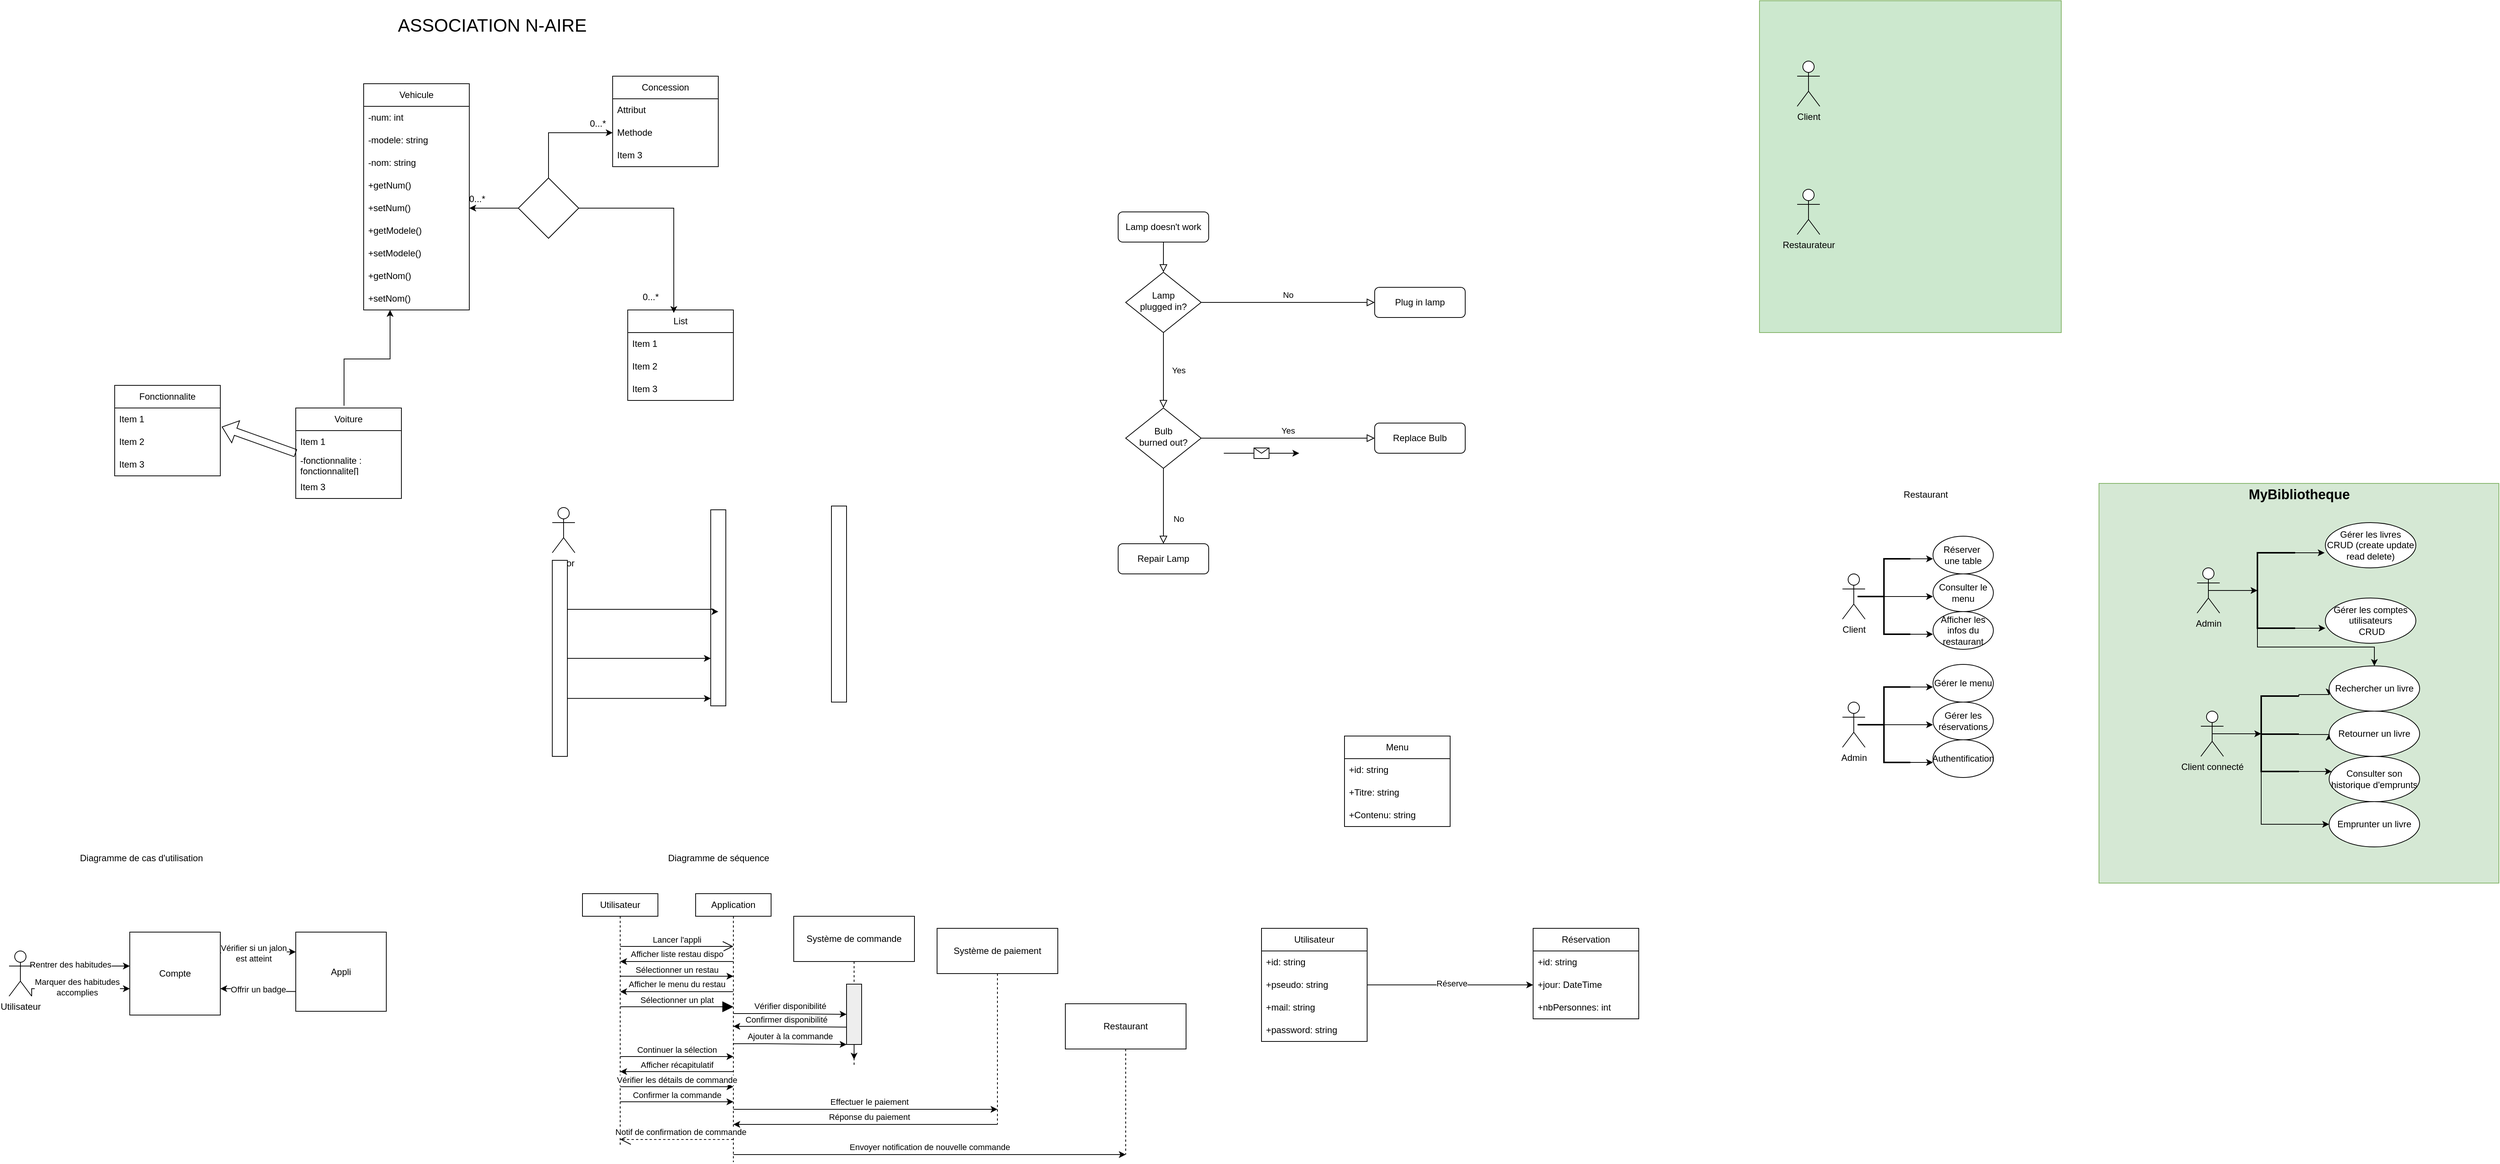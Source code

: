 <mxfile version="24.7.6">
  <diagram id="C5RBs43oDa-KdzZeNtuy" name="Page-1">
    <mxGraphModel dx="3915" dy="1923" grid="1" gridSize="10" guides="1" tooltips="1" connect="1" arrows="1" fold="1" page="1" pageScale="1" pageWidth="827" pageHeight="1169" math="0" shadow="0">
      <root>
        <mxCell id="WIyWlLk6GJQsqaUBKTNV-0" />
        <mxCell id="WIyWlLk6GJQsqaUBKTNV-1" parent="WIyWlLk6GJQsqaUBKTNV-0" />
        <mxCell id="DvNPFQrlPQLa8HUG5rgm-89" value="" style="rounded=0;whiteSpace=wrap;html=1;fillColor=#CCE8CE;strokeColor=#82b366;gradientColor=none;" parent="WIyWlLk6GJQsqaUBKTNV-1" vertex="1">
          <mxGeometry x="-20" y="-390" width="400" height="440" as="geometry" />
        </mxCell>
        <mxCell id="DvNPFQrlPQLa8HUG5rgm-78" value="" style="whiteSpace=wrap;html=1;aspect=fixed;fillColor=#D5E8D4;strokeColor=#82b366;" parent="WIyWlLk6GJQsqaUBKTNV-1" vertex="1">
          <mxGeometry x="430" y="250" width="530" height="530" as="geometry" />
        </mxCell>
        <mxCell id="WIyWlLk6GJQsqaUBKTNV-2" value="" style="rounded=0;html=1;jettySize=auto;orthogonalLoop=1;fontSize=11;endArrow=block;endFill=0;endSize=8;strokeWidth=1;shadow=0;labelBackgroundColor=none;edgeStyle=orthogonalEdgeStyle;" parent="WIyWlLk6GJQsqaUBKTNV-1" source="WIyWlLk6GJQsqaUBKTNV-3" target="WIyWlLk6GJQsqaUBKTNV-6" edge="1">
          <mxGeometry relative="1" as="geometry" />
        </mxCell>
        <mxCell id="WIyWlLk6GJQsqaUBKTNV-3" value="Lamp doesn&#39;t work" style="rounded=1;whiteSpace=wrap;html=1;fontSize=12;glass=0;strokeWidth=1;shadow=0;" parent="WIyWlLk6GJQsqaUBKTNV-1" vertex="1">
          <mxGeometry x="-870" y="-110" width="120" height="40" as="geometry" />
        </mxCell>
        <mxCell id="WIyWlLk6GJQsqaUBKTNV-4" value="Yes" style="rounded=0;html=1;jettySize=auto;orthogonalLoop=1;fontSize=11;endArrow=block;endFill=0;endSize=8;strokeWidth=1;shadow=0;labelBackgroundColor=none;edgeStyle=orthogonalEdgeStyle;" parent="WIyWlLk6GJQsqaUBKTNV-1" source="WIyWlLk6GJQsqaUBKTNV-6" target="WIyWlLk6GJQsqaUBKTNV-10" edge="1">
          <mxGeometry y="20" relative="1" as="geometry">
            <mxPoint as="offset" />
          </mxGeometry>
        </mxCell>
        <mxCell id="WIyWlLk6GJQsqaUBKTNV-5" value="No" style="edgeStyle=orthogonalEdgeStyle;rounded=0;html=1;jettySize=auto;orthogonalLoop=1;fontSize=11;endArrow=block;endFill=0;endSize=8;strokeWidth=1;shadow=0;labelBackgroundColor=none;" parent="WIyWlLk6GJQsqaUBKTNV-1" source="WIyWlLk6GJQsqaUBKTNV-6" target="WIyWlLk6GJQsqaUBKTNV-7" edge="1">
          <mxGeometry y="10" relative="1" as="geometry">
            <mxPoint as="offset" />
          </mxGeometry>
        </mxCell>
        <mxCell id="WIyWlLk6GJQsqaUBKTNV-6" value="Lamp&lt;br&gt;plugged in?" style="rhombus;whiteSpace=wrap;html=1;shadow=0;fontFamily=Helvetica;fontSize=12;align=center;strokeWidth=1;spacing=6;spacingTop=-4;" parent="WIyWlLk6GJQsqaUBKTNV-1" vertex="1">
          <mxGeometry x="-860" y="-30" width="100" height="80" as="geometry" />
        </mxCell>
        <mxCell id="WIyWlLk6GJQsqaUBKTNV-7" value="Plug in lamp" style="rounded=1;whiteSpace=wrap;html=1;fontSize=12;glass=0;strokeWidth=1;shadow=0;" parent="WIyWlLk6GJQsqaUBKTNV-1" vertex="1">
          <mxGeometry x="-530" y="-10" width="120" height="40" as="geometry" />
        </mxCell>
        <mxCell id="WIyWlLk6GJQsqaUBKTNV-8" value="No" style="rounded=0;html=1;jettySize=auto;orthogonalLoop=1;fontSize=11;endArrow=block;endFill=0;endSize=8;strokeWidth=1;shadow=0;labelBackgroundColor=none;edgeStyle=orthogonalEdgeStyle;" parent="WIyWlLk6GJQsqaUBKTNV-1" source="WIyWlLk6GJQsqaUBKTNV-10" target="WIyWlLk6GJQsqaUBKTNV-11" edge="1">
          <mxGeometry x="0.333" y="20" relative="1" as="geometry">
            <mxPoint as="offset" />
          </mxGeometry>
        </mxCell>
        <mxCell id="WIyWlLk6GJQsqaUBKTNV-9" value="Yes" style="edgeStyle=orthogonalEdgeStyle;rounded=0;html=1;jettySize=auto;orthogonalLoop=1;fontSize=11;endArrow=block;endFill=0;endSize=8;strokeWidth=1;shadow=0;labelBackgroundColor=none;" parent="WIyWlLk6GJQsqaUBKTNV-1" source="WIyWlLk6GJQsqaUBKTNV-10" target="WIyWlLk6GJQsqaUBKTNV-12" edge="1">
          <mxGeometry y="10" relative="1" as="geometry">
            <mxPoint as="offset" />
          </mxGeometry>
        </mxCell>
        <mxCell id="WIyWlLk6GJQsqaUBKTNV-10" value="Bulb&lt;br&gt;burned out?" style="rhombus;whiteSpace=wrap;html=1;shadow=0;fontFamily=Helvetica;fontSize=12;align=center;strokeWidth=1;spacing=6;spacingTop=-4;" parent="WIyWlLk6GJQsqaUBKTNV-1" vertex="1">
          <mxGeometry x="-860" y="150" width="100" height="80" as="geometry" />
        </mxCell>
        <mxCell id="WIyWlLk6GJQsqaUBKTNV-11" value="Repair Lamp" style="rounded=1;whiteSpace=wrap;html=1;fontSize=12;glass=0;strokeWidth=1;shadow=0;" parent="WIyWlLk6GJQsqaUBKTNV-1" vertex="1">
          <mxGeometry x="-870" y="330" width="120" height="40" as="geometry" />
        </mxCell>
        <mxCell id="WIyWlLk6GJQsqaUBKTNV-12" value="Replace Bulb" style="rounded=1;whiteSpace=wrap;html=1;fontSize=12;glass=0;strokeWidth=1;shadow=0;" parent="WIyWlLk6GJQsqaUBKTNV-1" vertex="1">
          <mxGeometry x="-530" y="170" width="120" height="40" as="geometry" />
        </mxCell>
        <mxCell id="DvNPFQrlPQLa8HUG5rgm-1" value="" style="endArrow=classic;html=1;rounded=0;" parent="WIyWlLk6GJQsqaUBKTNV-1" edge="1">
          <mxGeometry relative="1" as="geometry">
            <mxPoint x="-730" y="210" as="sourcePoint" />
            <mxPoint x="-630" y="210" as="targetPoint" />
          </mxGeometry>
        </mxCell>
        <mxCell id="DvNPFQrlPQLa8HUG5rgm-2" value="" style="shape=message;html=1;outlineConnect=0;" parent="DvNPFQrlPQLa8HUG5rgm-1" vertex="1">
          <mxGeometry width="20" height="14" relative="1" as="geometry">
            <mxPoint x="-10" y="-7" as="offset" />
          </mxGeometry>
        </mxCell>
        <mxCell id="DvNPFQrlPQLa8HUG5rgm-5" value="&lt;div&gt;Client&lt;/div&gt;&lt;div&gt;&lt;br&gt;&lt;/div&gt;" style="shape=umlActor;verticalLabelPosition=bottom;verticalAlign=top;html=1;outlineConnect=0;" parent="WIyWlLk6GJQsqaUBKTNV-1" vertex="1">
          <mxGeometry x="90" y="370" width="30" height="60" as="geometry" />
        </mxCell>
        <mxCell id="DvNPFQrlPQLa8HUG5rgm-10" style="edgeStyle=orthogonalEdgeStyle;rounded=0;orthogonalLoop=1;jettySize=auto;html=1;exitX=0.271;exitY=0.49;exitDx=0;exitDy=0;exitPerimeter=0;" parent="WIyWlLk6GJQsqaUBKTNV-1" source="DvNPFQrlPQLa8HUG5rgm-7" edge="1">
          <mxGeometry relative="1" as="geometry">
            <mxPoint x="210" y="400" as="targetPoint" />
            <Array as="points">
              <mxPoint x="129" y="400" />
            </Array>
          </mxGeometry>
        </mxCell>
        <mxCell id="DvNPFQrlPQLa8HUG5rgm-11" style="edgeStyle=orthogonalEdgeStyle;rounded=0;orthogonalLoop=1;jettySize=auto;html=1;exitX=1;exitY=0;exitDx=0;exitDy=0;exitPerimeter=0;" parent="WIyWlLk6GJQsqaUBKTNV-1" source="DvNPFQrlPQLa8HUG5rgm-7" edge="1">
          <mxGeometry relative="1" as="geometry">
            <mxPoint x="210" y="350" as="targetPoint" />
          </mxGeometry>
        </mxCell>
        <mxCell id="DvNPFQrlPQLa8HUG5rgm-12" style="edgeStyle=orthogonalEdgeStyle;rounded=0;orthogonalLoop=1;jettySize=auto;html=1;exitX=1;exitY=1;exitDx=0;exitDy=0;exitPerimeter=0;" parent="WIyWlLk6GJQsqaUBKTNV-1" source="DvNPFQrlPQLa8HUG5rgm-7" edge="1">
          <mxGeometry relative="1" as="geometry">
            <mxPoint x="210" y="450" as="targetPoint" />
          </mxGeometry>
        </mxCell>
        <mxCell id="DvNPFQrlPQLa8HUG5rgm-7" value="" style="strokeWidth=2;html=1;shape=mxgraph.flowchart.annotation_2;align=left;labelPosition=right;pointerEvents=1;" parent="WIyWlLk6GJQsqaUBKTNV-1" vertex="1">
          <mxGeometry x="110" y="350" width="70" height="100" as="geometry" />
        </mxCell>
        <mxCell id="DvNPFQrlPQLa8HUG5rgm-13" value="&lt;div&gt;Réserver&amp;nbsp;&lt;/div&gt;&lt;div&gt;une table&lt;br&gt;&lt;/div&gt;" style="ellipse;whiteSpace=wrap;html=1;" parent="WIyWlLk6GJQsqaUBKTNV-1" vertex="1">
          <mxGeometry x="210" y="320" width="80" height="50" as="geometry" />
        </mxCell>
        <mxCell id="DvNPFQrlPQLa8HUG5rgm-14" value="&lt;div&gt;Consulter le &lt;br&gt;&lt;/div&gt;&lt;div&gt;menu&lt;br&gt;&lt;/div&gt;" style="ellipse;whiteSpace=wrap;html=1;" parent="WIyWlLk6GJQsqaUBKTNV-1" vertex="1">
          <mxGeometry x="210" y="370" width="80" height="50" as="geometry" />
        </mxCell>
        <mxCell id="DvNPFQrlPQLa8HUG5rgm-15" value="&lt;div&gt;Afficher les&lt;/div&gt;&lt;div&gt;infos du restaurant&lt;br&gt;&lt;/div&gt;" style="ellipse;whiteSpace=wrap;html=1;" parent="WIyWlLk6GJQsqaUBKTNV-1" vertex="1">
          <mxGeometry x="210" y="420" width="80" height="50" as="geometry" />
        </mxCell>
        <mxCell id="DvNPFQrlPQLa8HUG5rgm-16" value="&lt;div&gt;Admin&lt;/div&gt;&lt;div&gt;&lt;br&gt;&lt;/div&gt;" style="shape=umlActor;verticalLabelPosition=bottom;verticalAlign=top;html=1;outlineConnect=0;" parent="WIyWlLk6GJQsqaUBKTNV-1" vertex="1">
          <mxGeometry x="90" y="540" width="30" height="60" as="geometry" />
        </mxCell>
        <mxCell id="DvNPFQrlPQLa8HUG5rgm-17" style="edgeStyle=orthogonalEdgeStyle;rounded=0;orthogonalLoop=1;jettySize=auto;html=1;exitX=0.271;exitY=0.49;exitDx=0;exitDy=0;exitPerimeter=0;" parent="WIyWlLk6GJQsqaUBKTNV-1" source="DvNPFQrlPQLa8HUG5rgm-20" edge="1">
          <mxGeometry relative="1" as="geometry">
            <mxPoint x="210" y="570" as="targetPoint" />
            <Array as="points">
              <mxPoint x="129" y="570" />
            </Array>
          </mxGeometry>
        </mxCell>
        <mxCell id="DvNPFQrlPQLa8HUG5rgm-18" style="edgeStyle=orthogonalEdgeStyle;rounded=0;orthogonalLoop=1;jettySize=auto;html=1;exitX=1;exitY=0;exitDx=0;exitDy=0;exitPerimeter=0;" parent="WIyWlLk6GJQsqaUBKTNV-1" source="DvNPFQrlPQLa8HUG5rgm-20" edge="1">
          <mxGeometry relative="1" as="geometry">
            <mxPoint x="210" y="520" as="targetPoint" />
          </mxGeometry>
        </mxCell>
        <mxCell id="DvNPFQrlPQLa8HUG5rgm-19" style="edgeStyle=orthogonalEdgeStyle;rounded=0;orthogonalLoop=1;jettySize=auto;html=1;exitX=1;exitY=1;exitDx=0;exitDy=0;exitPerimeter=0;" parent="WIyWlLk6GJQsqaUBKTNV-1" source="DvNPFQrlPQLa8HUG5rgm-20" edge="1">
          <mxGeometry relative="1" as="geometry">
            <mxPoint x="210" y="620" as="targetPoint" />
          </mxGeometry>
        </mxCell>
        <mxCell id="DvNPFQrlPQLa8HUG5rgm-20" value="" style="strokeWidth=2;html=1;shape=mxgraph.flowchart.annotation_2;align=left;labelPosition=right;pointerEvents=1;" parent="WIyWlLk6GJQsqaUBKTNV-1" vertex="1">
          <mxGeometry x="110" y="520" width="70" height="100" as="geometry" />
        </mxCell>
        <mxCell id="DvNPFQrlPQLa8HUG5rgm-21" value="&lt;div&gt;Gérer le menu&lt;/div&gt;" style="ellipse;whiteSpace=wrap;html=1;" parent="WIyWlLk6GJQsqaUBKTNV-1" vertex="1">
          <mxGeometry x="210" y="490" width="80" height="50" as="geometry" />
        </mxCell>
        <mxCell id="DvNPFQrlPQLa8HUG5rgm-22" value="Gérer les réservations" style="ellipse;whiteSpace=wrap;html=1;" parent="WIyWlLk6GJQsqaUBKTNV-1" vertex="1">
          <mxGeometry x="210" y="540" width="80" height="50" as="geometry" />
        </mxCell>
        <mxCell id="DvNPFQrlPQLa8HUG5rgm-23" value="Authentification" style="ellipse;whiteSpace=wrap;html=1;" parent="WIyWlLk6GJQsqaUBKTNV-1" vertex="1">
          <mxGeometry x="210" y="590" width="80" height="50" as="geometry" />
        </mxCell>
        <mxCell id="DvNPFQrlPQLa8HUG5rgm-24" value="Menu" style="swimlane;fontStyle=0;childLayout=stackLayout;horizontal=1;startSize=30;horizontalStack=0;resizeParent=1;resizeParentMax=0;resizeLast=0;collapsible=1;marginBottom=0;whiteSpace=wrap;html=1;" parent="WIyWlLk6GJQsqaUBKTNV-1" vertex="1">
          <mxGeometry x="-570" y="585" width="140" height="120" as="geometry" />
        </mxCell>
        <mxCell id="DvNPFQrlPQLa8HUG5rgm-25" value="+id: string" style="text;strokeColor=none;fillColor=none;align=left;verticalAlign=middle;spacingLeft=4;spacingRight=4;overflow=hidden;points=[[0,0.5],[1,0.5]];portConstraint=eastwest;rotatable=0;whiteSpace=wrap;html=1;" parent="DvNPFQrlPQLa8HUG5rgm-24" vertex="1">
          <mxGeometry y="30" width="140" height="30" as="geometry" />
        </mxCell>
        <mxCell id="DvNPFQrlPQLa8HUG5rgm-26" value="+Titre: string" style="text;strokeColor=none;fillColor=none;align=left;verticalAlign=middle;spacingLeft=4;spacingRight=4;overflow=hidden;points=[[0,0.5],[1,0.5]];portConstraint=eastwest;rotatable=0;whiteSpace=wrap;html=1;" parent="DvNPFQrlPQLa8HUG5rgm-24" vertex="1">
          <mxGeometry y="60" width="140" height="30" as="geometry" />
        </mxCell>
        <mxCell id="DvNPFQrlPQLa8HUG5rgm-27" value="+Contenu: string" style="text;strokeColor=none;fillColor=none;align=left;verticalAlign=middle;spacingLeft=4;spacingRight=4;overflow=hidden;points=[[0,0.5],[1,0.5]];portConstraint=eastwest;rotatable=0;whiteSpace=wrap;html=1;" parent="DvNPFQrlPQLa8HUG5rgm-24" vertex="1">
          <mxGeometry y="90" width="140" height="30" as="geometry" />
        </mxCell>
        <mxCell id="DvNPFQrlPQLa8HUG5rgm-43" style="edgeStyle=orthogonalEdgeStyle;rounded=0;orthogonalLoop=1;jettySize=auto;html=1;exitX=1;exitY=0.5;exitDx=0;exitDy=0;" parent="WIyWlLk6GJQsqaUBKTNV-1" source="DvNPFQrlPQLa8HUG5rgm-28" target="DvNPFQrlPQLa8HUG5rgm-41" edge="1">
          <mxGeometry relative="1" as="geometry" />
        </mxCell>
        <mxCell id="DvNPFQrlPQLa8HUG5rgm-44" value="&lt;div&gt;Réserve&lt;/div&gt;&lt;div&gt;&lt;br&gt;&lt;/div&gt;" style="edgeLabel;html=1;align=center;verticalAlign=middle;resizable=0;points=[];" parent="DvNPFQrlPQLa8HUG5rgm-43" vertex="1" connectable="0">
          <mxGeometry x="0.018" y="-5" relative="1" as="geometry">
            <mxPoint as="offset" />
          </mxGeometry>
        </mxCell>
        <mxCell id="DvNPFQrlPQLa8HUG5rgm-28" value="&lt;div&gt;Utilisateur&lt;/div&gt;" style="swimlane;fontStyle=0;childLayout=stackLayout;horizontal=1;startSize=30;horizontalStack=0;resizeParent=1;resizeParentMax=0;resizeLast=0;collapsible=1;marginBottom=0;whiteSpace=wrap;html=1;" parent="WIyWlLk6GJQsqaUBKTNV-1" vertex="1">
          <mxGeometry x="-680" y="840" width="140" height="150" as="geometry">
            <mxRectangle x="-680" y="810" width="60" height="30" as="alternateBounds" />
          </mxGeometry>
        </mxCell>
        <mxCell id="DvNPFQrlPQLa8HUG5rgm-29" value="&lt;div&gt;+id: string&lt;/div&gt;" style="text;strokeColor=none;fillColor=none;align=left;verticalAlign=middle;spacingLeft=4;spacingRight=4;overflow=hidden;points=[[0,0.5],[1,0.5]];portConstraint=eastwest;rotatable=0;whiteSpace=wrap;html=1;" parent="DvNPFQrlPQLa8HUG5rgm-28" vertex="1">
          <mxGeometry y="30" width="140" height="30" as="geometry" />
        </mxCell>
        <mxCell id="DvNPFQrlPQLa8HUG5rgm-30" value="+pseudo: string" style="text;strokeColor=none;fillColor=none;align=left;verticalAlign=middle;spacingLeft=4;spacingRight=4;overflow=hidden;points=[[0,0.5],[1,0.5]];portConstraint=eastwest;rotatable=0;whiteSpace=wrap;html=1;" parent="DvNPFQrlPQLa8HUG5rgm-28" vertex="1">
          <mxGeometry y="60" width="140" height="30" as="geometry" />
        </mxCell>
        <mxCell id="DvNPFQrlPQLa8HUG5rgm-31" value="&lt;div&gt;+mail: string&lt;/div&gt;" style="text;strokeColor=none;fillColor=none;align=left;verticalAlign=middle;spacingLeft=4;spacingRight=4;overflow=hidden;points=[[0,0.5],[1,0.5]];portConstraint=eastwest;rotatable=0;whiteSpace=wrap;html=1;" parent="DvNPFQrlPQLa8HUG5rgm-28" vertex="1">
          <mxGeometry y="90" width="140" height="30" as="geometry" />
        </mxCell>
        <mxCell id="DvNPFQrlPQLa8HUG5rgm-38" value="+password: string" style="text;strokeColor=none;fillColor=none;align=left;verticalAlign=middle;spacingLeft=4;spacingRight=4;overflow=hidden;points=[[0,0.5],[1,0.5]];portConstraint=eastwest;rotatable=0;whiteSpace=wrap;html=1;" parent="DvNPFQrlPQLa8HUG5rgm-28" vertex="1">
          <mxGeometry y="120" width="140" height="30" as="geometry" />
        </mxCell>
        <mxCell id="DvNPFQrlPQLa8HUG5rgm-39" value="Réservation" style="swimlane;fontStyle=0;childLayout=stackLayout;horizontal=1;startSize=30;horizontalStack=0;resizeParent=1;resizeParentMax=0;resizeLast=0;collapsible=1;marginBottom=0;whiteSpace=wrap;html=1;" parent="WIyWlLk6GJQsqaUBKTNV-1" vertex="1">
          <mxGeometry x="-320" y="840" width="140" height="120" as="geometry" />
        </mxCell>
        <mxCell id="DvNPFQrlPQLa8HUG5rgm-40" value="+id: string" style="text;strokeColor=none;fillColor=none;align=left;verticalAlign=middle;spacingLeft=4;spacingRight=4;overflow=hidden;points=[[0,0.5],[1,0.5]];portConstraint=eastwest;rotatable=0;whiteSpace=wrap;html=1;" parent="DvNPFQrlPQLa8HUG5rgm-39" vertex="1">
          <mxGeometry y="30" width="140" height="30" as="geometry" />
        </mxCell>
        <mxCell id="DvNPFQrlPQLa8HUG5rgm-41" value="+jour: DateTime" style="text;strokeColor=none;fillColor=none;align=left;verticalAlign=middle;spacingLeft=4;spacingRight=4;overflow=hidden;points=[[0,0.5],[1,0.5]];portConstraint=eastwest;rotatable=0;whiteSpace=wrap;html=1;" parent="DvNPFQrlPQLa8HUG5rgm-39" vertex="1">
          <mxGeometry y="60" width="140" height="30" as="geometry" />
        </mxCell>
        <mxCell id="DvNPFQrlPQLa8HUG5rgm-42" value="+nbPersonnes: int" style="text;strokeColor=none;fillColor=none;align=left;verticalAlign=middle;spacingLeft=4;spacingRight=4;overflow=hidden;points=[[0,0.5],[1,0.5]];portConstraint=eastwest;rotatable=0;whiteSpace=wrap;html=1;" parent="DvNPFQrlPQLa8HUG5rgm-39" vertex="1">
          <mxGeometry y="90" width="140" height="30" as="geometry" />
        </mxCell>
        <mxCell id="DvNPFQrlPQLa8HUG5rgm-45" value="Restaurant" style="text;html=1;align=center;verticalAlign=middle;resizable=0;points=[];autosize=1;strokeColor=none;fillColor=none;" parent="WIyWlLk6GJQsqaUBKTNV-1" vertex="1">
          <mxGeometry x="160" y="250" width="80" height="30" as="geometry" />
        </mxCell>
        <mxCell id="DvNPFQrlPQLa8HUG5rgm-46" value="&lt;div&gt;&lt;font style=&quot;font-size: 18px;&quot;&gt;&lt;b&gt;MyBibliotheque&lt;/b&gt;&lt;/font&gt;&lt;/div&gt;" style="text;html=1;align=center;verticalAlign=middle;resizable=0;points=[];autosize=1;strokeColor=none;fillColor=none;" parent="WIyWlLk6GJQsqaUBKTNV-1" vertex="1">
          <mxGeometry x="615" y="245" width="160" height="40" as="geometry" />
        </mxCell>
        <mxCell id="DvNPFQrlPQLa8HUG5rgm-47" value="&lt;div&gt;Admin&lt;/div&gt;&lt;div&gt;&lt;br&gt;&lt;/div&gt;" style="shape=umlActor;verticalLabelPosition=bottom;verticalAlign=top;html=1;outlineConnect=0;" parent="WIyWlLk6GJQsqaUBKTNV-1" vertex="1">
          <mxGeometry x="560" y="362" width="30" height="60" as="geometry" />
        </mxCell>
        <mxCell id="DvNPFQrlPQLa8HUG5rgm-49" style="edgeStyle=orthogonalEdgeStyle;rounded=0;orthogonalLoop=1;jettySize=auto;html=1;exitX=0.5;exitY=0.5;exitDx=0;exitDy=0;exitPerimeter=0;entryX=0;entryY=0.5;entryDx=0;entryDy=0;entryPerimeter=0;" parent="WIyWlLk6GJQsqaUBKTNV-1" source="DvNPFQrlPQLa8HUG5rgm-47" target="DvNPFQrlPQLa8HUG5rgm-52" edge="1">
          <mxGeometry relative="1" as="geometry">
            <mxPoint x="632" y="390" as="targetPoint" />
          </mxGeometry>
        </mxCell>
        <mxCell id="DvNPFQrlPQLa8HUG5rgm-56" style="edgeStyle=orthogonalEdgeStyle;rounded=0;orthogonalLoop=1;jettySize=auto;html=1;exitX=1;exitY=0;exitDx=0;exitDy=0;exitPerimeter=0;entryX=-0.008;entryY=0.667;entryDx=0;entryDy=0;entryPerimeter=0;" parent="WIyWlLk6GJQsqaUBKTNV-1" source="DvNPFQrlPQLa8HUG5rgm-52" target="DvNPFQrlPQLa8HUG5rgm-58" edge="1">
          <mxGeometry relative="1" as="geometry">
            <mxPoint x="720" y="342" as="targetPoint" />
          </mxGeometry>
        </mxCell>
        <mxCell id="DvNPFQrlPQLa8HUG5rgm-86" style="edgeStyle=orthogonalEdgeStyle;rounded=0;orthogonalLoop=1;jettySize=auto;html=1;exitX=0;exitY=1;exitDx=0;exitDy=0;exitPerimeter=0;" parent="WIyWlLk6GJQsqaUBKTNV-1" source="DvNPFQrlPQLa8HUG5rgm-52" target="DvNPFQrlPQLa8HUG5rgm-75" edge="1">
          <mxGeometry relative="1" as="geometry" />
        </mxCell>
        <mxCell id="DvNPFQrlPQLa8HUG5rgm-52" value="" style="strokeWidth=2;html=1;shape=mxgraph.flowchart.annotation_1;align=left;pointerEvents=1;" parent="WIyWlLk6GJQsqaUBKTNV-1" vertex="1">
          <mxGeometry x="640" y="342" width="50" height="100" as="geometry" />
        </mxCell>
        <mxCell id="DvNPFQrlPQLa8HUG5rgm-58" value="Gérer les livres CRUD (create update read delete)" style="ellipse;whiteSpace=wrap;html=1;" parent="WIyWlLk6GJQsqaUBKTNV-1" vertex="1">
          <mxGeometry x="730" y="302" width="120" height="60" as="geometry" />
        </mxCell>
        <mxCell id="DvNPFQrlPQLa8HUG5rgm-59" value="&lt;div&gt;Gérer les comptes &lt;br&gt;&lt;/div&gt;&lt;div&gt;utilisateurs&lt;br&gt;&lt;/div&gt;&amp;nbsp;CRUD" style="ellipse;whiteSpace=wrap;html=1;" parent="WIyWlLk6GJQsqaUBKTNV-1" vertex="1">
          <mxGeometry x="730" y="402" width="120" height="60" as="geometry" />
        </mxCell>
        <mxCell id="DvNPFQrlPQLa8HUG5rgm-64" value="Client connecté" style="shape=umlActor;verticalLabelPosition=bottom;verticalAlign=top;html=1;outlineConnect=0;" parent="WIyWlLk6GJQsqaUBKTNV-1" vertex="1">
          <mxGeometry x="565" y="552" width="30" height="60" as="geometry" />
        </mxCell>
        <mxCell id="DvNPFQrlPQLa8HUG5rgm-65" style="edgeStyle=orthogonalEdgeStyle;rounded=0;orthogonalLoop=1;jettySize=auto;html=1;exitX=0.5;exitY=0.5;exitDx=0;exitDy=0;exitPerimeter=0;entryX=0;entryY=0.5;entryDx=0;entryDy=0;entryPerimeter=0;" parent="WIyWlLk6GJQsqaUBKTNV-1" source="DvNPFQrlPQLa8HUG5rgm-64" target="DvNPFQrlPQLa8HUG5rgm-69" edge="1">
          <mxGeometry relative="1" as="geometry">
            <mxPoint x="637" y="580" as="targetPoint" />
          </mxGeometry>
        </mxCell>
        <mxCell id="DvNPFQrlPQLa8HUG5rgm-66" style="edgeStyle=orthogonalEdgeStyle;rounded=0;orthogonalLoop=1;jettySize=auto;html=1;exitX=1;exitY=0.5;exitDx=0;exitDy=0;exitPerimeter=0;" parent="WIyWlLk6GJQsqaUBKTNV-1" source="DvNPFQrlPQLa8HUG5rgm-69" edge="1">
          <mxGeometry relative="1" as="geometry">
            <mxPoint x="735" y="582" as="targetPoint" />
            <Array as="points">
              <mxPoint x="645" y="582" />
              <mxPoint x="645" y="583" />
            </Array>
          </mxGeometry>
        </mxCell>
        <mxCell id="DvNPFQrlPQLa8HUG5rgm-68" style="edgeStyle=orthogonalEdgeStyle;rounded=0;orthogonalLoop=1;jettySize=auto;html=1;exitX=1;exitY=1;exitDx=0;exitDy=0;exitPerimeter=0;" parent="WIyWlLk6GJQsqaUBKTNV-1" source="DvNPFQrlPQLa8HUG5rgm-69" target="DvNPFQrlPQLa8HUG5rgm-72" edge="1">
          <mxGeometry relative="1" as="geometry">
            <mxPoint x="725" y="632" as="targetPoint" />
            <Array as="points">
              <mxPoint x="705" y="632" />
              <mxPoint x="705" y="632" />
            </Array>
          </mxGeometry>
        </mxCell>
        <mxCell id="DvNPFQrlPQLa8HUG5rgm-84" style="edgeStyle=orthogonalEdgeStyle;rounded=0;orthogonalLoop=1;jettySize=auto;html=1;exitX=1;exitY=0;exitDx=0;exitDy=0;exitPerimeter=0;entryX=0;entryY=0.65;entryDx=0;entryDy=0;entryPerimeter=0;" parent="WIyWlLk6GJQsqaUBKTNV-1" source="DvNPFQrlPQLa8HUG5rgm-69" target="DvNPFQrlPQLa8HUG5rgm-75" edge="1">
          <mxGeometry relative="1" as="geometry">
            <Array as="points">
              <mxPoint x="695" y="530" />
            </Array>
          </mxGeometry>
        </mxCell>
        <mxCell id="DvNPFQrlPQLa8HUG5rgm-87" style="edgeStyle=orthogonalEdgeStyle;rounded=0;orthogonalLoop=1;jettySize=auto;html=1;exitX=0;exitY=1;exitDx=0;exitDy=0;exitPerimeter=0;entryX=0;entryY=0.5;entryDx=0;entryDy=0;" parent="WIyWlLk6GJQsqaUBKTNV-1" source="DvNPFQrlPQLa8HUG5rgm-69" target="DvNPFQrlPQLa8HUG5rgm-70" edge="1">
          <mxGeometry relative="1" as="geometry" />
        </mxCell>
        <mxCell id="DvNPFQrlPQLa8HUG5rgm-69" value="" style="strokeWidth=2;html=1;shape=mxgraph.flowchart.annotation_1;align=left;pointerEvents=1;" parent="WIyWlLk6GJQsqaUBKTNV-1" vertex="1">
          <mxGeometry x="645" y="532" width="50" height="100" as="geometry" />
        </mxCell>
        <mxCell id="DvNPFQrlPQLa8HUG5rgm-70" value="Emprunter un livre" style="ellipse;whiteSpace=wrap;html=1;" parent="WIyWlLk6GJQsqaUBKTNV-1" vertex="1">
          <mxGeometry x="735" y="672" width="120" height="60" as="geometry" />
        </mxCell>
        <mxCell id="DvNPFQrlPQLa8HUG5rgm-71" value="Retourner un livre" style="ellipse;whiteSpace=wrap;html=1;" parent="WIyWlLk6GJQsqaUBKTNV-1" vertex="1">
          <mxGeometry x="735" y="552" width="120" height="60" as="geometry" />
        </mxCell>
        <mxCell id="DvNPFQrlPQLa8HUG5rgm-72" value="Consulter son historique d&#39;emprunts" style="ellipse;whiteSpace=wrap;html=1;" parent="WIyWlLk6GJQsqaUBKTNV-1" vertex="1">
          <mxGeometry x="735" y="612" width="120" height="60" as="geometry" />
        </mxCell>
        <mxCell id="DvNPFQrlPQLa8HUG5rgm-75" value="Rechercher un livre" style="ellipse;whiteSpace=wrap;html=1;" parent="WIyWlLk6GJQsqaUBKTNV-1" vertex="1">
          <mxGeometry x="735" y="492" width="120" height="60" as="geometry" />
        </mxCell>
        <mxCell id="DvNPFQrlPQLa8HUG5rgm-77" style="edgeStyle=orthogonalEdgeStyle;rounded=0;orthogonalLoop=1;jettySize=auto;html=1;exitX=1;exitY=1;exitDx=0;exitDy=0;exitPerimeter=0;entryX=0;entryY=0.667;entryDx=0;entryDy=0;entryPerimeter=0;" parent="WIyWlLk6GJQsqaUBKTNV-1" source="DvNPFQrlPQLa8HUG5rgm-52" target="DvNPFQrlPQLa8HUG5rgm-59" edge="1">
          <mxGeometry relative="1" as="geometry">
            <Array as="points">
              <mxPoint x="700" y="442" />
              <mxPoint x="700" y="442" />
            </Array>
          </mxGeometry>
        </mxCell>
        <mxCell id="DvNPFQrlPQLa8HUG5rgm-88" value="&lt;div&gt;Client&lt;/div&gt;" style="shape=umlActor;verticalLabelPosition=bottom;verticalAlign=top;html=1;outlineConnect=0;" parent="WIyWlLk6GJQsqaUBKTNV-1" vertex="1">
          <mxGeometry x="30" y="-310" width="30" height="60" as="geometry" />
        </mxCell>
        <mxCell id="DvNPFQrlPQLa8HUG5rgm-91" value="Restaurateur" style="shape=umlActor;verticalLabelPosition=bottom;verticalAlign=top;html=1;outlineConnect=0;" parent="WIyWlLk6GJQsqaUBKTNV-1" vertex="1">
          <mxGeometry x="30" y="-140" width="30" height="60" as="geometry" />
        </mxCell>
        <mxCell id="wm_4jTqY7Mzt1EPITbWG-0" value="Actor" style="shape=umlActor;verticalLabelPosition=bottom;verticalAlign=top;html=1;outlineConnect=0;" parent="WIyWlLk6GJQsqaUBKTNV-1" vertex="1">
          <mxGeometry x="-1620" y="282" width="30" height="60" as="geometry" />
        </mxCell>
        <mxCell id="wm_4jTqY7Mzt1EPITbWG-6" value="" style="rounded=0;whiteSpace=wrap;html=1;" parent="WIyWlLk6GJQsqaUBKTNV-1" vertex="1">
          <mxGeometry x="-1620" y="352" width="20" height="260" as="geometry" />
        </mxCell>
        <mxCell id="wm_4jTqY7Mzt1EPITbWG-7" value="" style="rounded=0;whiteSpace=wrap;html=1;" parent="WIyWlLk6GJQsqaUBKTNV-1" vertex="1">
          <mxGeometry x="-1250" y="280" width="20" height="260" as="geometry" />
        </mxCell>
        <mxCell id="wm_4jTqY7Mzt1EPITbWG-8" value="" style="rounded=0;whiteSpace=wrap;html=1;" parent="WIyWlLk6GJQsqaUBKTNV-1" vertex="1">
          <mxGeometry x="-1410" y="285" width="20" height="260" as="geometry" />
        </mxCell>
        <mxCell id="wm_4jTqY7Mzt1EPITbWG-9" style="edgeStyle=orthogonalEdgeStyle;rounded=0;orthogonalLoop=1;jettySize=auto;html=1;exitX=1;exitY=0.25;exitDx=0;exitDy=0;" parent="WIyWlLk6GJQsqaUBKTNV-1" source="wm_4jTqY7Mzt1EPITbWG-6" edge="1">
          <mxGeometry relative="1" as="geometry">
            <mxPoint x="-1400" y="420" as="targetPoint" />
            <Array as="points">
              <mxPoint x="-1406" y="417" />
            </Array>
          </mxGeometry>
        </mxCell>
        <mxCell id="wm_4jTqY7Mzt1EPITbWG-10" style="edgeStyle=orthogonalEdgeStyle;rounded=0;orthogonalLoop=1;jettySize=auto;html=1;" parent="WIyWlLk6GJQsqaUBKTNV-1" source="wm_4jTqY7Mzt1EPITbWG-6" edge="1">
          <mxGeometry relative="1" as="geometry">
            <mxPoint x="-1410" y="482" as="targetPoint" />
            <Array as="points">
              <mxPoint x="-1410" y="482" />
            </Array>
          </mxGeometry>
        </mxCell>
        <mxCell id="wm_4jTqY7Mzt1EPITbWG-11" style="edgeStyle=orthogonalEdgeStyle;rounded=0;orthogonalLoop=1;jettySize=auto;html=1;exitX=1;exitY=0.75;exitDx=0;exitDy=0;entryX=0;entryY=0.962;entryDx=0;entryDy=0;entryPerimeter=0;" parent="WIyWlLk6GJQsqaUBKTNV-1" source="wm_4jTqY7Mzt1EPITbWG-6" target="wm_4jTqY7Mzt1EPITbWG-8" edge="1">
          <mxGeometry relative="1" as="geometry">
            <Array as="points">
              <mxPoint x="-1600" y="535" />
            </Array>
          </mxGeometry>
        </mxCell>
        <mxCell id="wm_4jTqY7Mzt1EPITbWG-12" value="&lt;div&gt;Utilisateur&lt;/div&gt;" style="shape=rect;html=1;whiteSpace=wrap;align=center;" parent="WIyWlLk6GJQsqaUBKTNV-1" vertex="1">
          <mxGeometry x="-1580" y="794" width="100" height="30" as="geometry" />
        </mxCell>
        <mxCell id="wm_4jTqY7Mzt1EPITbWG-13" value="Application" style="shape=rect;html=1;whiteSpace=wrap;align=center;" parent="WIyWlLk6GJQsqaUBKTNV-1" vertex="1">
          <mxGeometry x="-1430" y="794" width="100" height="30" as="geometry" />
        </mxCell>
        <mxCell id="wm_4jTqY7Mzt1EPITbWG-14" value="" style="edgeStyle=none;dashed=1;html=1;endArrow=none;rounded=0;" parent="WIyWlLk6GJQsqaUBKTNV-1" source="wm_4jTqY7Mzt1EPITbWG-12" edge="1">
          <mxGeometry relative="1" as="geometry">
            <mxPoint x="-1530" y="1130" as="targetPoint" />
          </mxGeometry>
        </mxCell>
        <mxCell id="wm_4jTqY7Mzt1EPITbWG-15" value="" style="edgeStyle=none;dashed=1;html=1;endArrow=none;rounded=0;" parent="WIyWlLk6GJQsqaUBKTNV-1" source="wm_4jTqY7Mzt1EPITbWG-13" edge="1">
          <mxGeometry relative="1" as="geometry">
            <mxPoint x="-1380" y="1150" as="targetPoint" />
          </mxGeometry>
        </mxCell>
        <mxCell id="wm_4jTqY7Mzt1EPITbWG-16" value="Lancer l&#39;appli" style="edgeStyle=none;html=1;endArrow=open;verticalAlign=bottom;endSize=12;rounded=0;" parent="WIyWlLk6GJQsqaUBKTNV-1" edge="1">
          <mxGeometry relative="1" as="geometry">
            <mxPoint x="-1530" y="864" as="sourcePoint" />
            <mxPoint x="-1380" y="864" as="targetPoint" />
          </mxGeometry>
        </mxCell>
        <mxCell id="wm_4jTqY7Mzt1EPITbWG-17" value="Sélectionner un plat" style="edgeStyle=none;html=1;endArrow=block;verticalAlign=bottom;endSize=12;endFill=1;rounded=0;" parent="WIyWlLk6GJQsqaUBKTNV-1" edge="1">
          <mxGeometry relative="1" as="geometry">
            <mxPoint x="-1530" y="944" as="sourcePoint" />
            <mxPoint x="-1380" y="944" as="targetPoint" />
          </mxGeometry>
        </mxCell>
        <mxCell id="wm_4jTqY7Mzt1EPITbWG-18" value="" style="edgeStyle=none;html=1;endArrow=open;verticalAlign=bottom;endSize=12;endFill=1;dashed=1;rounded=0;" parent="WIyWlLk6GJQsqaUBKTNV-1" edge="1">
          <mxGeometry relative="1" as="geometry">
            <mxPoint x="-1380" y="1120" as="sourcePoint" />
            <mxPoint x="-1530" y="1120" as="targetPoint" />
          </mxGeometry>
        </mxCell>
        <mxCell id="wm_4jTqY7Mzt1EPITbWG-49" value="Notif de confirmation de commande" style="edgeLabel;html=1;align=center;verticalAlign=middle;resizable=0;points=[];" parent="wm_4jTqY7Mzt1EPITbWG-18" vertex="1" connectable="0">
          <mxGeometry x="-0.267" y="-3" relative="1" as="geometry">
            <mxPoint x="-15" y="-7" as="offset" />
          </mxGeometry>
        </mxCell>
        <mxCell id="wm_4jTqY7Mzt1EPITbWG-21" value="" style="endArrow=classic;html=1;rounded=0;" parent="WIyWlLk6GJQsqaUBKTNV-1" edge="1">
          <mxGeometry relative="1" as="geometry">
            <mxPoint x="-1530" y="903.5" as="sourcePoint" />
            <mxPoint x="-1380" y="903.5" as="targetPoint" />
          </mxGeometry>
        </mxCell>
        <mxCell id="wm_4jTqY7Mzt1EPITbWG-22" value="Sélectionner un restau" style="edgeLabel;resizable=0;html=1;;align=center;verticalAlign=middle;" parent="wm_4jTqY7Mzt1EPITbWG-21" connectable="0" vertex="1">
          <mxGeometry relative="1" as="geometry">
            <mxPoint y="-9" as="offset" />
          </mxGeometry>
        </mxCell>
        <mxCell id="wm_4jTqY7Mzt1EPITbWG-23" value="" style="endArrow=classic;html=1;rounded=0;" parent="WIyWlLk6GJQsqaUBKTNV-1" edge="1">
          <mxGeometry relative="1" as="geometry">
            <mxPoint x="-1380" y="884" as="sourcePoint" />
            <mxPoint x="-1530" y="884" as="targetPoint" />
          </mxGeometry>
        </mxCell>
        <mxCell id="wm_4jTqY7Mzt1EPITbWG-24" value="Afficher liste restau dispo" style="edgeLabel;resizable=0;html=1;;align=center;verticalAlign=middle;" parent="wm_4jTqY7Mzt1EPITbWG-23" connectable="0" vertex="1">
          <mxGeometry relative="1" as="geometry">
            <mxPoint y="-10" as="offset" />
          </mxGeometry>
        </mxCell>
        <mxCell id="wm_4jTqY7Mzt1EPITbWG-25" value="" style="endArrow=classic;html=1;rounded=0;" parent="WIyWlLk6GJQsqaUBKTNV-1" edge="1">
          <mxGeometry relative="1" as="geometry">
            <mxPoint x="-1380" y="924" as="sourcePoint" />
            <mxPoint x="-1530" y="924" as="targetPoint" />
          </mxGeometry>
        </mxCell>
        <mxCell id="wm_4jTqY7Mzt1EPITbWG-26" value="Afficher le menu du restau" style="edgeLabel;resizable=0;html=1;;align=center;verticalAlign=middle;" parent="wm_4jTqY7Mzt1EPITbWG-25" connectable="0" vertex="1">
          <mxGeometry relative="1" as="geometry">
            <mxPoint y="-10" as="offset" />
          </mxGeometry>
        </mxCell>
        <mxCell id="wm_4jTqY7Mzt1EPITbWG-28" value="Système de commande" style="shape=rect;html=1;whiteSpace=wrap;align=center;" parent="WIyWlLk6GJQsqaUBKTNV-1" vertex="1">
          <mxGeometry x="-1300" y="824" width="160" height="60" as="geometry" />
        </mxCell>
        <mxCell id="wm_4jTqY7Mzt1EPITbWG-35" style="edgeStyle=orthogonalEdgeStyle;rounded=0;orthogonalLoop=1;jettySize=auto;html=1;exitX=0.5;exitY=1;exitDx=0;exitDy=0;" parent="WIyWlLk6GJQsqaUBKTNV-1" source="wm_4jTqY7Mzt1EPITbWG-29" edge="1">
          <mxGeometry relative="1" as="geometry">
            <mxPoint x="-1220" y="1014" as="targetPoint" />
          </mxGeometry>
        </mxCell>
        <mxCell id="wm_4jTqY7Mzt1EPITbWG-29" value="" style="shape=rect;html=1;fillColor=#eeeeee;" parent="WIyWlLk6GJQsqaUBKTNV-1" vertex="1">
          <mxGeometry x="-1230" y="914" width="20" height="80" as="geometry" />
        </mxCell>
        <mxCell id="wm_4jTqY7Mzt1EPITbWG-30" value="" style="edgeStyle=none;html=1;dashed=1;endArrow=none;rounded=0;" parent="WIyWlLk6GJQsqaUBKTNV-1" source="wm_4jTqY7Mzt1EPITbWG-28" target="wm_4jTqY7Mzt1EPITbWG-29" edge="1">
          <mxGeometry relative="1" as="geometry" />
        </mxCell>
        <mxCell id="wm_4jTqY7Mzt1EPITbWG-31" value="" style="edgeStyle=none;html=1;dashed=1;endArrow=none;rounded=0;" parent="WIyWlLk6GJQsqaUBKTNV-1" source="wm_4jTqY7Mzt1EPITbWG-29" edge="1">
          <mxGeometry x="1" relative="1" as="geometry">
            <mxPoint x="-1220" y="1024" as="targetPoint" />
          </mxGeometry>
        </mxCell>
        <mxCell id="wm_4jTqY7Mzt1EPITbWG-32" value="" style="endArrow=classic;html=1;rounded=0;entryX=0;entryY=0.5;entryDx=0;entryDy=0;" parent="WIyWlLk6GJQsqaUBKTNV-1" target="wm_4jTqY7Mzt1EPITbWG-29" edge="1">
          <mxGeometry relative="1" as="geometry">
            <mxPoint x="-1380" y="953" as="sourcePoint" />
            <mxPoint x="-1234" y="955" as="targetPoint" />
            <Array as="points">
              <mxPoint x="-1340" y="953" />
            </Array>
          </mxGeometry>
        </mxCell>
        <mxCell id="wm_4jTqY7Mzt1EPITbWG-33" value="Vérifier disponibilité" style="edgeLabel;resizable=0;html=1;;align=center;verticalAlign=middle;" parent="wm_4jTqY7Mzt1EPITbWG-32" connectable="0" vertex="1">
          <mxGeometry relative="1" as="geometry">
            <mxPoint y="-11" as="offset" />
          </mxGeometry>
        </mxCell>
        <mxCell id="wm_4jTqY7Mzt1EPITbWG-34" value="Diagramme de séquence" style="text;html=1;align=center;verticalAlign=middle;resizable=0;points=[];autosize=1;strokeColor=none;fillColor=none;" parent="WIyWlLk6GJQsqaUBKTNV-1" vertex="1">
          <mxGeometry x="-1480" y="732" width="160" height="30" as="geometry" />
        </mxCell>
        <mxCell id="wm_4jTqY7Mzt1EPITbWG-36" value="" style="endArrow=classic;html=1;rounded=0;entryX=0;entryY=0.5;entryDx=0;entryDy=0;" parent="WIyWlLk6GJQsqaUBKTNV-1" edge="1">
          <mxGeometry relative="1" as="geometry">
            <mxPoint x="-1380" y="993" as="sourcePoint" />
            <mxPoint x="-1230" y="994" as="targetPoint" />
            <Array as="points">
              <mxPoint x="-1340" y="993" />
            </Array>
          </mxGeometry>
        </mxCell>
        <mxCell id="wm_4jTqY7Mzt1EPITbWG-37" value="Ajouter à la commande" style="edgeLabel;resizable=0;html=1;;align=center;verticalAlign=middle;" parent="wm_4jTqY7Mzt1EPITbWG-36" connectable="0" vertex="1">
          <mxGeometry relative="1" as="geometry">
            <mxPoint y="-11" as="offset" />
          </mxGeometry>
        </mxCell>
        <mxCell id="wm_4jTqY7Mzt1EPITbWG-38" value="" style="endArrow=classic;html=1;rounded=0;" parent="WIyWlLk6GJQsqaUBKTNV-1" edge="1">
          <mxGeometry relative="1" as="geometry">
            <mxPoint x="-1230" y="971" as="sourcePoint" />
            <mxPoint x="-1380" y="970" as="targetPoint" />
            <Array as="points">
              <mxPoint x="-1340" y="970" />
            </Array>
          </mxGeometry>
        </mxCell>
        <mxCell id="wm_4jTqY7Mzt1EPITbWG-39" value="Confirmer disponibilité" style="edgeLabel;resizable=0;html=1;;align=center;verticalAlign=middle;" parent="wm_4jTqY7Mzt1EPITbWG-38" connectable="0" vertex="1">
          <mxGeometry relative="1" as="geometry">
            <mxPoint x="-5" y="-10" as="offset" />
          </mxGeometry>
        </mxCell>
        <mxCell id="wm_4jTqY7Mzt1EPITbWG-40" value="" style="endArrow=classic;html=1;rounded=0;" parent="WIyWlLk6GJQsqaUBKTNV-1" edge="1">
          <mxGeometry relative="1" as="geometry">
            <mxPoint x="-1530" y="1010" as="sourcePoint" />
            <mxPoint x="-1380" y="1010" as="targetPoint" />
          </mxGeometry>
        </mxCell>
        <mxCell id="wm_4jTqY7Mzt1EPITbWG-41" value="Continuer la sélection" style="edgeLabel;resizable=0;html=1;;align=center;verticalAlign=middle;" parent="wm_4jTqY7Mzt1EPITbWG-40" connectable="0" vertex="1">
          <mxGeometry relative="1" as="geometry">
            <mxPoint y="-9" as="offset" />
          </mxGeometry>
        </mxCell>
        <mxCell id="wm_4jTqY7Mzt1EPITbWG-42" value="" style="endArrow=classic;html=1;rounded=0;" parent="WIyWlLk6GJQsqaUBKTNV-1" edge="1">
          <mxGeometry relative="1" as="geometry">
            <mxPoint x="-1380" y="1030" as="sourcePoint" />
            <mxPoint x="-1530" y="1030" as="targetPoint" />
          </mxGeometry>
        </mxCell>
        <mxCell id="wm_4jTqY7Mzt1EPITbWG-43" value="Afficher récapitulatif" style="edgeLabel;resizable=0;html=1;;align=center;verticalAlign=middle;" parent="wm_4jTqY7Mzt1EPITbWG-42" connectable="0" vertex="1">
          <mxGeometry relative="1" as="geometry">
            <mxPoint y="-9" as="offset" />
          </mxGeometry>
        </mxCell>
        <mxCell id="wm_4jTqY7Mzt1EPITbWG-44" value="" style="endArrow=classic;html=1;rounded=0;" parent="WIyWlLk6GJQsqaUBKTNV-1" edge="1">
          <mxGeometry relative="1" as="geometry">
            <mxPoint x="-1530" y="1050" as="sourcePoint" />
            <mxPoint x="-1380" y="1050" as="targetPoint" />
          </mxGeometry>
        </mxCell>
        <mxCell id="wm_4jTqY7Mzt1EPITbWG-45" value="Vérifier les détails de commande" style="edgeLabel;resizable=0;html=1;;align=center;verticalAlign=middle;" parent="wm_4jTqY7Mzt1EPITbWG-44" connectable="0" vertex="1">
          <mxGeometry relative="1" as="geometry">
            <mxPoint y="-9" as="offset" />
          </mxGeometry>
        </mxCell>
        <mxCell id="wm_4jTqY7Mzt1EPITbWG-46" value="" style="endArrow=classic;html=1;rounded=0;" parent="WIyWlLk6GJQsqaUBKTNV-1" edge="1">
          <mxGeometry relative="1" as="geometry">
            <mxPoint x="-1530" y="1070" as="sourcePoint" />
            <mxPoint x="-1380" y="1070" as="targetPoint" />
          </mxGeometry>
        </mxCell>
        <mxCell id="wm_4jTqY7Mzt1EPITbWG-47" value="Confirmer la commande" style="edgeLabel;resizable=0;html=1;;align=center;verticalAlign=middle;" parent="wm_4jTqY7Mzt1EPITbWG-46" connectable="0" vertex="1">
          <mxGeometry relative="1" as="geometry">
            <mxPoint y="-9" as="offset" />
          </mxGeometry>
        </mxCell>
        <mxCell id="wm_4jTqY7Mzt1EPITbWG-50" value="Système de paiement" style="shape=rect;html=1;whiteSpace=wrap;align=center;" parent="WIyWlLk6GJQsqaUBKTNV-1" vertex="1">
          <mxGeometry x="-1110" y="840" width="160" height="60" as="geometry" />
        </mxCell>
        <mxCell id="wm_4jTqY7Mzt1EPITbWG-51" value="" style="edgeStyle=none;html=1;dashed=1;endArrow=none;align=center;verticalAlign=bottom;exitX=0.5;exitY=1;rounded=0;" parent="WIyWlLk6GJQsqaUBKTNV-1" source="wm_4jTqY7Mzt1EPITbWG-50" edge="1">
          <mxGeometry x="1" relative="1" as="geometry">
            <mxPoint x="-1030" y="1100" as="targetPoint" />
          </mxGeometry>
        </mxCell>
        <mxCell id="wm_4jTqY7Mzt1EPITbWG-52" value="Restaurant" style="shape=rect;html=1;whiteSpace=wrap;align=center;" parent="WIyWlLk6GJQsqaUBKTNV-1" vertex="1">
          <mxGeometry x="-940" y="940" width="160" height="60" as="geometry" />
        </mxCell>
        <mxCell id="wm_4jTqY7Mzt1EPITbWG-53" value="" style="edgeStyle=none;html=1;dashed=1;endArrow=none;align=center;verticalAlign=bottom;exitX=0.5;exitY=1;rounded=0;" parent="WIyWlLk6GJQsqaUBKTNV-1" source="wm_4jTqY7Mzt1EPITbWG-52" edge="1">
          <mxGeometry x="1" relative="1" as="geometry">
            <mxPoint x="-860" y="1140" as="targetPoint" />
          </mxGeometry>
        </mxCell>
        <mxCell id="wm_4jTqY7Mzt1EPITbWG-55" value="" style="endArrow=classic;html=1;rounded=0;" parent="WIyWlLk6GJQsqaUBKTNV-1" edge="1">
          <mxGeometry relative="1" as="geometry">
            <mxPoint x="-1380" y="1080" as="sourcePoint" />
            <mxPoint x="-1030" y="1080" as="targetPoint" />
          </mxGeometry>
        </mxCell>
        <mxCell id="wm_4jTqY7Mzt1EPITbWG-56" value="&lt;div&gt;Effectuer le paiement&lt;/div&gt;" style="edgeLabel;resizable=0;html=1;;align=center;verticalAlign=middle;" parent="wm_4jTqY7Mzt1EPITbWG-55" connectable="0" vertex="1">
          <mxGeometry relative="1" as="geometry">
            <mxPoint x="5" y="-10" as="offset" />
          </mxGeometry>
        </mxCell>
        <mxCell id="wm_4jTqY7Mzt1EPITbWG-57" value="" style="endArrow=classic;html=1;rounded=0;" parent="WIyWlLk6GJQsqaUBKTNV-1" edge="1">
          <mxGeometry relative="1" as="geometry">
            <mxPoint x="-1030" y="1100" as="sourcePoint" />
            <mxPoint x="-1380" y="1100" as="targetPoint" />
          </mxGeometry>
        </mxCell>
        <mxCell id="wm_4jTqY7Mzt1EPITbWG-58" value="Réponse du paiement" style="edgeLabel;resizable=0;html=1;;align=center;verticalAlign=middle;" parent="wm_4jTqY7Mzt1EPITbWG-57" connectable="0" vertex="1">
          <mxGeometry relative="1" as="geometry">
            <mxPoint x="5" y="-10" as="offset" />
          </mxGeometry>
        </mxCell>
        <mxCell id="wm_4jTqY7Mzt1EPITbWG-59" value="" style="endArrow=classic;html=1;rounded=0;" parent="WIyWlLk6GJQsqaUBKTNV-1" edge="1">
          <mxGeometry relative="1" as="geometry">
            <mxPoint x="-1380" y="1140" as="sourcePoint" />
            <mxPoint x="-860" y="1140" as="targetPoint" />
          </mxGeometry>
        </mxCell>
        <mxCell id="wm_4jTqY7Mzt1EPITbWG-60" value="Envoyer notification de nouvelle commande" style="edgeLabel;resizable=0;html=1;;align=center;verticalAlign=middle;" parent="wm_4jTqY7Mzt1EPITbWG-59" connectable="0" vertex="1">
          <mxGeometry relative="1" as="geometry">
            <mxPoint y="-10" as="offset" />
          </mxGeometry>
        </mxCell>
        <mxCell id="wm_4jTqY7Mzt1EPITbWG-62" value="Diagramme de cas d&#39;utilisation" style="text;html=1;align=center;verticalAlign=middle;resizable=0;points=[];autosize=1;strokeColor=none;fillColor=none;" parent="WIyWlLk6GJQsqaUBKTNV-1" vertex="1">
          <mxGeometry x="-2260" y="732" width="190" height="30" as="geometry" />
        </mxCell>
        <mxCell id="wm_4jTqY7Mzt1EPITbWG-71" style="edgeStyle=orthogonalEdgeStyle;rounded=0;orthogonalLoop=1;jettySize=auto;html=1;exitX=1;exitY=0.333;exitDx=0;exitDy=0;exitPerimeter=0;" parent="WIyWlLk6GJQsqaUBKTNV-1" source="wm_4jTqY7Mzt1EPITbWG-70" edge="1">
          <mxGeometry relative="1" as="geometry">
            <mxPoint x="-2180" y="890" as="targetPoint" />
          </mxGeometry>
        </mxCell>
        <mxCell id="wm_4jTqY7Mzt1EPITbWG-73" value="Rentrer des habitudes" style="edgeLabel;html=1;align=center;verticalAlign=middle;resizable=0;points=[];" parent="wm_4jTqY7Mzt1EPITbWG-71" vertex="1" connectable="0">
          <mxGeometry x="-0.218" y="2" relative="1" as="geometry">
            <mxPoint as="offset" />
          </mxGeometry>
        </mxCell>
        <mxCell id="wm_4jTqY7Mzt1EPITbWG-74" style="edgeStyle=orthogonalEdgeStyle;rounded=0;orthogonalLoop=1;jettySize=auto;html=1;exitX=1;exitY=1;exitDx=0;exitDy=0;exitPerimeter=0;" parent="WIyWlLk6GJQsqaUBKTNV-1" source="wm_4jTqY7Mzt1EPITbWG-70" target="wm_4jTqY7Mzt1EPITbWG-72" edge="1">
          <mxGeometry relative="1" as="geometry">
            <Array as="points">
              <mxPoint x="-2310" y="920" />
            </Array>
          </mxGeometry>
        </mxCell>
        <mxCell id="wm_4jTqY7Mzt1EPITbWG-75" value="&lt;div&gt;Marquer des habitudes&lt;/div&gt;&lt;div&gt;accomplies&lt;br&gt;&lt;/div&gt;" style="edgeLabel;html=1;align=center;verticalAlign=middle;resizable=0;points=[];" parent="wm_4jTqY7Mzt1EPITbWG-74" vertex="1" connectable="0">
          <mxGeometry x="-0.314" y="2" relative="1" as="geometry">
            <mxPoint x="22" as="offset" />
          </mxGeometry>
        </mxCell>
        <mxCell id="wm_4jTqY7Mzt1EPITbWG-70" value="Utilisateur" style="shape=umlActor;verticalLabelPosition=bottom;verticalAlign=top;html=1;outlineConnect=0;" parent="WIyWlLk6GJQsqaUBKTNV-1" vertex="1">
          <mxGeometry x="-2340" y="870" width="30" height="60" as="geometry" />
        </mxCell>
        <mxCell id="wm_4jTqY7Mzt1EPITbWG-77" style="edgeStyle=orthogonalEdgeStyle;rounded=0;orthogonalLoop=1;jettySize=auto;html=1;exitX=1;exitY=0.25;exitDx=0;exitDy=0;entryX=0;entryY=0.25;entryDx=0;entryDy=0;" parent="WIyWlLk6GJQsqaUBKTNV-1" source="wm_4jTqY7Mzt1EPITbWG-72" target="wm_4jTqY7Mzt1EPITbWG-76" edge="1">
          <mxGeometry relative="1" as="geometry" />
        </mxCell>
        <mxCell id="wm_4jTqY7Mzt1EPITbWG-78" value="&lt;div&gt;Vérifier si un jalon&lt;/div&gt;&lt;div&gt;est atteint&lt;br&gt;&lt;/div&gt;" style="edgeLabel;html=1;align=center;verticalAlign=middle;resizable=0;points=[];" parent="wm_4jTqY7Mzt1EPITbWG-77" vertex="1" connectable="0">
          <mxGeometry x="-0.13" y="1" relative="1" as="geometry">
            <mxPoint y="1" as="offset" />
          </mxGeometry>
        </mxCell>
        <mxCell id="wm_4jTqY7Mzt1EPITbWG-72" value="Compte" style="rounded=0;whiteSpace=wrap;html=1;" parent="WIyWlLk6GJQsqaUBKTNV-1" vertex="1">
          <mxGeometry x="-2180" y="845" width="120" height="110" as="geometry" />
        </mxCell>
        <mxCell id="wm_4jTqY7Mzt1EPITbWG-79" style="edgeStyle=orthogonalEdgeStyle;rounded=0;orthogonalLoop=1;jettySize=auto;html=1;exitX=0;exitY=0.75;exitDx=0;exitDy=0;" parent="WIyWlLk6GJQsqaUBKTNV-1" source="wm_4jTqY7Mzt1EPITbWG-76" target="wm_4jTqY7Mzt1EPITbWG-72" edge="1">
          <mxGeometry relative="1" as="geometry">
            <Array as="points">
              <mxPoint x="-2010" y="924" />
              <mxPoint x="-2010" y="920" />
            </Array>
          </mxGeometry>
        </mxCell>
        <mxCell id="wm_4jTqY7Mzt1EPITbWG-80" value="Offrir un badge" style="edgeLabel;html=1;align=center;verticalAlign=middle;resizable=0;points=[];" parent="wm_4jTqY7Mzt1EPITbWG-79" vertex="1" connectable="0">
          <mxGeometry x="0.287" y="1" relative="1" as="geometry">
            <mxPoint x="13" as="offset" />
          </mxGeometry>
        </mxCell>
        <mxCell id="wm_4jTqY7Mzt1EPITbWG-76" value="Appli" style="rounded=0;whiteSpace=wrap;html=1;" parent="WIyWlLk6GJQsqaUBKTNV-1" vertex="1">
          <mxGeometry x="-1960" y="845" width="120" height="105" as="geometry" />
        </mxCell>
        <mxCell id="RxCt16DIDcefpEEg2anH-33" style="edgeStyle=orthogonalEdgeStyle;rounded=0;orthogonalLoop=1;jettySize=auto;html=1;entryX=0.25;entryY=1;entryDx=0;entryDy=0;exitX=0.457;exitY=-0.025;exitDx=0;exitDy=0;exitPerimeter=0;" edge="1" parent="WIyWlLk6GJQsqaUBKTNV-1" source="RxCt16DIDcefpEEg2anH-34" target="RxCt16DIDcefpEEg2anH-1">
          <mxGeometry relative="1" as="geometry">
            <mxPoint x="-1910" y="150" as="targetPoint" />
            <mxPoint x="-1950" y="30" as="sourcePoint" />
          </mxGeometry>
        </mxCell>
        <mxCell id="RxCt16DIDcefpEEg2anH-1" value="&lt;div&gt;Vehicule&lt;/div&gt;" style="swimlane;fontStyle=0;childLayout=stackLayout;horizontal=1;startSize=30;horizontalStack=0;resizeParent=1;resizeParentMax=0;resizeLast=0;collapsible=1;marginBottom=0;whiteSpace=wrap;html=1;" vertex="1" parent="WIyWlLk6GJQsqaUBKTNV-1">
          <mxGeometry x="-1870" y="-280" width="140" height="300" as="geometry" />
        </mxCell>
        <mxCell id="RxCt16DIDcefpEEg2anH-2" value="-num: int" style="text;strokeColor=none;fillColor=none;align=left;verticalAlign=middle;spacingLeft=4;spacingRight=4;overflow=hidden;points=[[0,0.5],[1,0.5]];portConstraint=eastwest;rotatable=0;whiteSpace=wrap;html=1;" vertex="1" parent="RxCt16DIDcefpEEg2anH-1">
          <mxGeometry y="30" width="140" height="30" as="geometry" />
        </mxCell>
        <mxCell id="RxCt16DIDcefpEEg2anH-3" value="-modele: string" style="text;strokeColor=none;fillColor=none;align=left;verticalAlign=middle;spacingLeft=4;spacingRight=4;overflow=hidden;points=[[0,0.5],[1,0.5]];portConstraint=eastwest;rotatable=0;whiteSpace=wrap;html=1;" vertex="1" parent="RxCt16DIDcefpEEg2anH-1">
          <mxGeometry y="60" width="140" height="30" as="geometry" />
        </mxCell>
        <mxCell id="RxCt16DIDcefpEEg2anH-4" value="-nom: string" style="text;strokeColor=none;fillColor=none;align=left;verticalAlign=middle;spacingLeft=4;spacingRight=4;overflow=hidden;points=[[0,0.5],[1,0.5]];portConstraint=eastwest;rotatable=0;whiteSpace=wrap;html=1;" vertex="1" parent="RxCt16DIDcefpEEg2anH-1">
          <mxGeometry y="90" width="140" height="30" as="geometry" />
        </mxCell>
        <mxCell id="RxCt16DIDcefpEEg2anH-8" value="&lt;div&gt;+getNum()&lt;/div&gt;" style="text;strokeColor=none;fillColor=none;align=left;verticalAlign=middle;spacingLeft=4;spacingRight=4;overflow=hidden;points=[[0,0.5],[1,0.5]];portConstraint=eastwest;rotatable=0;whiteSpace=wrap;html=1;" vertex="1" parent="RxCt16DIDcefpEEg2anH-1">
          <mxGeometry y="120" width="140" height="30" as="geometry" />
        </mxCell>
        <mxCell id="RxCt16DIDcefpEEg2anH-11" value="&lt;div&gt;+setNum()&lt;/div&gt;" style="text;strokeColor=none;fillColor=none;align=left;verticalAlign=middle;spacingLeft=4;spacingRight=4;overflow=hidden;points=[[0,0.5],[1,0.5]];portConstraint=eastwest;rotatable=0;whiteSpace=wrap;html=1;" vertex="1" parent="RxCt16DIDcefpEEg2anH-1">
          <mxGeometry y="150" width="140" height="30" as="geometry" />
        </mxCell>
        <mxCell id="RxCt16DIDcefpEEg2anH-9" value="+getModele()" style="text;strokeColor=none;fillColor=none;align=left;verticalAlign=middle;spacingLeft=4;spacingRight=4;overflow=hidden;points=[[0,0.5],[1,0.5]];portConstraint=eastwest;rotatable=0;whiteSpace=wrap;html=1;" vertex="1" parent="RxCt16DIDcefpEEg2anH-1">
          <mxGeometry y="180" width="140" height="30" as="geometry" />
        </mxCell>
        <mxCell id="RxCt16DIDcefpEEg2anH-10" value="+setModele()" style="text;strokeColor=none;fillColor=none;align=left;verticalAlign=middle;spacingLeft=4;spacingRight=4;overflow=hidden;points=[[0,0.5],[1,0.5]];portConstraint=eastwest;rotatable=0;whiteSpace=wrap;html=1;" vertex="1" parent="RxCt16DIDcefpEEg2anH-1">
          <mxGeometry y="210" width="140" height="30" as="geometry" />
        </mxCell>
        <mxCell id="RxCt16DIDcefpEEg2anH-13" value="+getNom()" style="text;strokeColor=none;fillColor=none;align=left;verticalAlign=middle;spacingLeft=4;spacingRight=4;overflow=hidden;points=[[0,0.5],[1,0.5]];portConstraint=eastwest;rotatable=0;whiteSpace=wrap;html=1;" vertex="1" parent="RxCt16DIDcefpEEg2anH-1">
          <mxGeometry y="240" width="140" height="30" as="geometry" />
        </mxCell>
        <mxCell id="RxCt16DIDcefpEEg2anH-12" value="+setNom()" style="text;strokeColor=none;fillColor=none;align=left;verticalAlign=middle;spacingLeft=4;spacingRight=4;overflow=hidden;points=[[0,0.5],[1,0.5]];portConstraint=eastwest;rotatable=0;whiteSpace=wrap;html=1;" vertex="1" parent="RxCt16DIDcefpEEg2anH-1">
          <mxGeometry y="270" width="140" height="30" as="geometry" />
        </mxCell>
        <mxCell id="RxCt16DIDcefpEEg2anH-14" value="Concession" style="swimlane;fontStyle=0;childLayout=stackLayout;horizontal=1;startSize=30;horizontalStack=0;resizeParent=1;resizeParentMax=0;resizeLast=0;collapsible=1;marginBottom=0;whiteSpace=wrap;html=1;" vertex="1" parent="WIyWlLk6GJQsqaUBKTNV-1">
          <mxGeometry x="-1540" y="-290" width="140" height="120" as="geometry" />
        </mxCell>
        <mxCell id="RxCt16DIDcefpEEg2anH-15" value="&lt;div&gt;Attribut&lt;/div&gt;" style="text;strokeColor=none;fillColor=none;align=left;verticalAlign=middle;spacingLeft=4;spacingRight=4;overflow=hidden;points=[[0,0.5],[1,0.5]];portConstraint=eastwest;rotatable=0;whiteSpace=wrap;html=1;" vertex="1" parent="RxCt16DIDcefpEEg2anH-14">
          <mxGeometry y="30" width="140" height="30" as="geometry" />
        </mxCell>
        <mxCell id="RxCt16DIDcefpEEg2anH-16" value="Methode" style="text;strokeColor=none;fillColor=none;align=left;verticalAlign=middle;spacingLeft=4;spacingRight=4;overflow=hidden;points=[[0,0.5],[1,0.5]];portConstraint=eastwest;rotatable=0;whiteSpace=wrap;html=1;" vertex="1" parent="RxCt16DIDcefpEEg2anH-14">
          <mxGeometry y="60" width="140" height="30" as="geometry" />
        </mxCell>
        <mxCell id="RxCt16DIDcefpEEg2anH-17" value="Item 3" style="text;strokeColor=none;fillColor=none;align=left;verticalAlign=middle;spacingLeft=4;spacingRight=4;overflow=hidden;points=[[0,0.5],[1,0.5]];portConstraint=eastwest;rotatable=0;whiteSpace=wrap;html=1;" vertex="1" parent="RxCt16DIDcefpEEg2anH-14">
          <mxGeometry y="90" width="140" height="30" as="geometry" />
        </mxCell>
        <mxCell id="RxCt16DIDcefpEEg2anH-21" value="List" style="swimlane;fontStyle=0;childLayout=stackLayout;horizontal=1;startSize=30;horizontalStack=0;resizeParent=1;resizeParentMax=0;resizeLast=0;collapsible=1;marginBottom=0;whiteSpace=wrap;html=1;" vertex="1" parent="WIyWlLk6GJQsqaUBKTNV-1">
          <mxGeometry x="-1520" y="20" width="140" height="120" as="geometry" />
        </mxCell>
        <mxCell id="RxCt16DIDcefpEEg2anH-22" value="Item 1" style="text;strokeColor=none;fillColor=none;align=left;verticalAlign=middle;spacingLeft=4;spacingRight=4;overflow=hidden;points=[[0,0.5],[1,0.5]];portConstraint=eastwest;rotatable=0;whiteSpace=wrap;html=1;" vertex="1" parent="RxCt16DIDcefpEEg2anH-21">
          <mxGeometry y="30" width="140" height="30" as="geometry" />
        </mxCell>
        <mxCell id="RxCt16DIDcefpEEg2anH-23" value="Item 2" style="text;strokeColor=none;fillColor=none;align=left;verticalAlign=middle;spacingLeft=4;spacingRight=4;overflow=hidden;points=[[0,0.5],[1,0.5]];portConstraint=eastwest;rotatable=0;whiteSpace=wrap;html=1;" vertex="1" parent="RxCt16DIDcefpEEg2anH-21">
          <mxGeometry y="60" width="140" height="30" as="geometry" />
        </mxCell>
        <mxCell id="RxCt16DIDcefpEEg2anH-24" value="Item 3" style="text;strokeColor=none;fillColor=none;align=left;verticalAlign=middle;spacingLeft=4;spacingRight=4;overflow=hidden;points=[[0,0.5],[1,0.5]];portConstraint=eastwest;rotatable=0;whiteSpace=wrap;html=1;" vertex="1" parent="RxCt16DIDcefpEEg2anH-21">
          <mxGeometry y="90" width="140" height="30" as="geometry" />
        </mxCell>
        <mxCell id="RxCt16DIDcefpEEg2anH-26" style="edgeStyle=orthogonalEdgeStyle;rounded=0;orthogonalLoop=1;jettySize=auto;html=1;entryX=1;entryY=0.5;entryDx=0;entryDy=0;" edge="1" parent="WIyWlLk6GJQsqaUBKTNV-1" source="RxCt16DIDcefpEEg2anH-25" target="RxCt16DIDcefpEEg2anH-11">
          <mxGeometry relative="1" as="geometry" />
        </mxCell>
        <mxCell id="RxCt16DIDcefpEEg2anH-27" style="edgeStyle=orthogonalEdgeStyle;rounded=0;orthogonalLoop=1;jettySize=auto;html=1;exitX=0.5;exitY=0;exitDx=0;exitDy=0;entryX=0;entryY=0.5;entryDx=0;entryDy=0;" edge="1" parent="WIyWlLk6GJQsqaUBKTNV-1" source="RxCt16DIDcefpEEg2anH-25" target="RxCt16DIDcefpEEg2anH-16">
          <mxGeometry relative="1" as="geometry" />
        </mxCell>
        <mxCell id="RxCt16DIDcefpEEg2anH-25" value="" style="rhombus;whiteSpace=wrap;html=1;" vertex="1" parent="WIyWlLk6GJQsqaUBKTNV-1">
          <mxGeometry x="-1665" y="-155" width="80" height="80" as="geometry" />
        </mxCell>
        <mxCell id="RxCt16DIDcefpEEg2anH-28" style="edgeStyle=orthogonalEdgeStyle;rounded=0;orthogonalLoop=1;jettySize=auto;html=1;exitX=1;exitY=0.5;exitDx=0;exitDy=0;entryX=0.436;entryY=0.033;entryDx=0;entryDy=0;entryPerimeter=0;" edge="1" parent="WIyWlLk6GJQsqaUBKTNV-1" source="RxCt16DIDcefpEEg2anH-25" target="RxCt16DIDcefpEEg2anH-21">
          <mxGeometry relative="1" as="geometry" />
        </mxCell>
        <mxCell id="RxCt16DIDcefpEEg2anH-29" value="0...*" style="text;html=1;align=center;verticalAlign=middle;resizable=0;points=[];autosize=1;strokeColor=none;fillColor=none;" vertex="1" parent="WIyWlLk6GJQsqaUBKTNV-1">
          <mxGeometry x="-1740" y="-142" width="40" height="30" as="geometry" />
        </mxCell>
        <mxCell id="RxCt16DIDcefpEEg2anH-30" value="0...*" style="text;html=1;align=center;verticalAlign=middle;resizable=0;points=[];autosize=1;strokeColor=none;fillColor=none;" vertex="1" parent="WIyWlLk6GJQsqaUBKTNV-1">
          <mxGeometry x="-1580" y="-242" width="40" height="30" as="geometry" />
        </mxCell>
        <mxCell id="RxCt16DIDcefpEEg2anH-31" value="0...*" style="text;html=1;align=center;verticalAlign=middle;resizable=0;points=[];autosize=1;strokeColor=none;fillColor=none;" vertex="1" parent="WIyWlLk6GJQsqaUBKTNV-1">
          <mxGeometry x="-1510" y="-12" width="40" height="30" as="geometry" />
        </mxCell>
        <mxCell id="RxCt16DIDcefpEEg2anH-32" value="&lt;font style=&quot;font-size: 24px;&quot;&gt;ASSOCIATION N-AIRE&lt;/font&gt;" style="text;html=1;align=center;verticalAlign=middle;resizable=0;points=[];autosize=1;strokeColor=none;fillColor=none;" vertex="1" parent="WIyWlLk6GJQsqaUBKTNV-1">
          <mxGeometry x="-1835" y="-377" width="270" height="40" as="geometry" />
        </mxCell>
        <mxCell id="RxCt16DIDcefpEEg2anH-34" value="Voiture" style="swimlane;fontStyle=0;childLayout=stackLayout;horizontal=1;startSize=30;horizontalStack=0;resizeParent=1;resizeParentMax=0;resizeLast=0;collapsible=1;marginBottom=0;whiteSpace=wrap;html=1;" vertex="1" parent="WIyWlLk6GJQsqaUBKTNV-1">
          <mxGeometry x="-1960" y="150" width="140" height="120" as="geometry" />
        </mxCell>
        <mxCell id="RxCt16DIDcefpEEg2anH-35" value="Item 1" style="text;strokeColor=none;fillColor=none;align=left;verticalAlign=middle;spacingLeft=4;spacingRight=4;overflow=hidden;points=[[0,0.5],[1,0.5]];portConstraint=eastwest;rotatable=0;whiteSpace=wrap;html=1;" vertex="1" parent="RxCt16DIDcefpEEg2anH-34">
          <mxGeometry y="30" width="140" height="30" as="geometry" />
        </mxCell>
        <mxCell id="RxCt16DIDcefpEEg2anH-36" value="-fonctionnalite : fonctionnalite[]" style="text;strokeColor=none;fillColor=none;align=left;verticalAlign=middle;spacingLeft=4;spacingRight=4;overflow=hidden;points=[[0,0.5],[1,0.5]];portConstraint=eastwest;rotatable=0;whiteSpace=wrap;html=1;" vertex="1" parent="RxCt16DIDcefpEEg2anH-34">
          <mxGeometry y="60" width="140" height="30" as="geometry" />
        </mxCell>
        <mxCell id="RxCt16DIDcefpEEg2anH-37" value="Item 3" style="text;strokeColor=none;fillColor=none;align=left;verticalAlign=middle;spacingLeft=4;spacingRight=4;overflow=hidden;points=[[0,0.5],[1,0.5]];portConstraint=eastwest;rotatable=0;whiteSpace=wrap;html=1;" vertex="1" parent="RxCt16DIDcefpEEg2anH-34">
          <mxGeometry y="90" width="140" height="30" as="geometry" />
        </mxCell>
        <mxCell id="RxCt16DIDcefpEEg2anH-38" value="Fonctionnalite" style="swimlane;fontStyle=0;childLayout=stackLayout;horizontal=1;startSize=30;horizontalStack=0;resizeParent=1;resizeParentMax=0;resizeLast=0;collapsible=1;marginBottom=0;whiteSpace=wrap;html=1;" vertex="1" parent="WIyWlLk6GJQsqaUBKTNV-1">
          <mxGeometry x="-2200" y="120" width="140" height="120" as="geometry" />
        </mxCell>
        <mxCell id="RxCt16DIDcefpEEg2anH-39" value="Item 1" style="text;strokeColor=none;fillColor=none;align=left;verticalAlign=middle;spacingLeft=4;spacingRight=4;overflow=hidden;points=[[0,0.5],[1,0.5]];portConstraint=eastwest;rotatable=0;whiteSpace=wrap;html=1;" vertex="1" parent="RxCt16DIDcefpEEg2anH-38">
          <mxGeometry y="30" width="140" height="30" as="geometry" />
        </mxCell>
        <mxCell id="RxCt16DIDcefpEEg2anH-40" value="Item 2" style="text;strokeColor=none;fillColor=none;align=left;verticalAlign=middle;spacingLeft=4;spacingRight=4;overflow=hidden;points=[[0,0.5],[1,0.5]];portConstraint=eastwest;rotatable=0;whiteSpace=wrap;html=1;" vertex="1" parent="RxCt16DIDcefpEEg2anH-38">
          <mxGeometry y="60" width="140" height="30" as="geometry" />
        </mxCell>
        <mxCell id="RxCt16DIDcefpEEg2anH-41" value="Item 3" style="text;strokeColor=none;fillColor=none;align=left;verticalAlign=middle;spacingLeft=4;spacingRight=4;overflow=hidden;points=[[0,0.5],[1,0.5]];portConstraint=eastwest;rotatable=0;whiteSpace=wrap;html=1;" vertex="1" parent="RxCt16DIDcefpEEg2anH-38">
          <mxGeometry y="90" width="140" height="30" as="geometry" />
        </mxCell>
        <mxCell id="RxCt16DIDcefpEEg2anH-45" value="" style="shape=flexArrow;endArrow=classic;html=1;rounded=0;entryX=1.014;entryY=0.833;entryDx=0;entryDy=0;entryPerimeter=0;exitX=0;exitY=0.5;exitDx=0;exitDy=0;" edge="1" parent="WIyWlLk6GJQsqaUBKTNV-1" source="RxCt16DIDcefpEEg2anH-34" target="RxCt16DIDcefpEEg2anH-39">
          <mxGeometry width="50" height="50" relative="1" as="geometry">
            <mxPoint x="-1980" y="150" as="sourcePoint" />
            <mxPoint x="-1930" y="100" as="targetPoint" />
          </mxGeometry>
        </mxCell>
      </root>
    </mxGraphModel>
  </diagram>
</mxfile>
